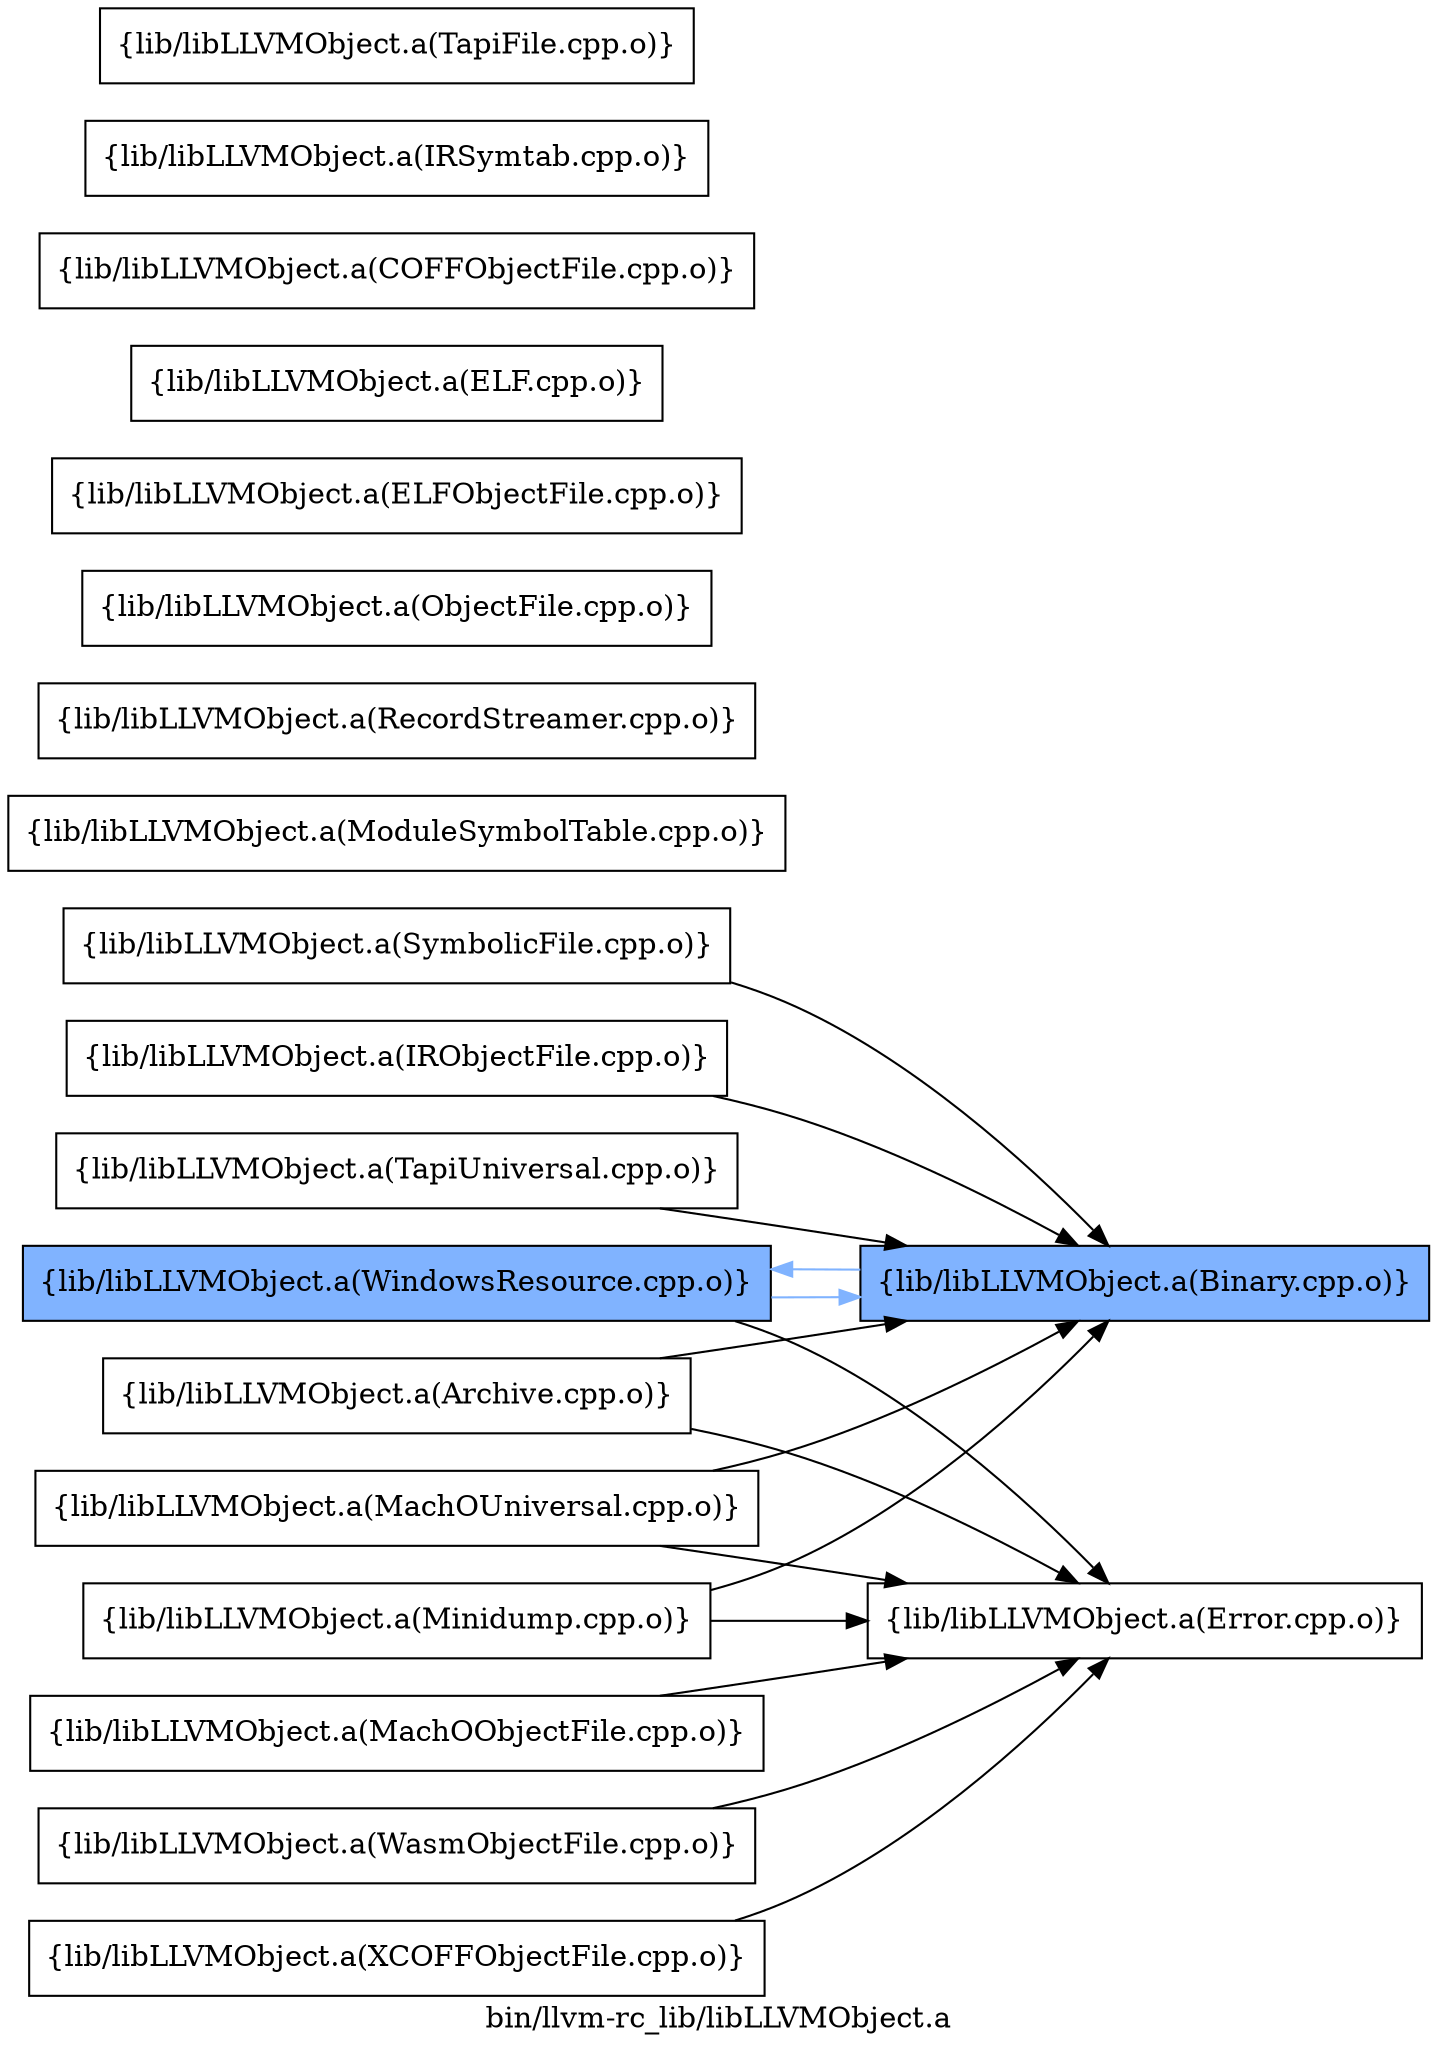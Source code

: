 digraph "bin/llvm-rc_lib/libLLVMObject.a" {
	label="bin/llvm-rc_lib/libLLVMObject.a";
	rankdir=LR;
	{ rank=same; Node0x560025526aa8;  }

	Node0x560025526aa8 [shape=record,shape=box,group=1,style=filled,fillcolor="0.600000 0.5 1",label="{lib/libLLVMObject.a(WindowsResource.cpp.o)}"];
	Node0x560025526aa8 -> Node0x5600255267d8;
	Node0x560025526aa8 -> Node0x560025526f58[color="0.600000 0.5 1"];
	Node0x5600255267d8 [shape=record,shape=box,group=0,label="{lib/libLLVMObject.a(Error.cpp.o)}"];
	Node0x560025526f58 [shape=record,shape=box,group=1,style=filled,fillcolor="0.600000 0.5 1",label="{lib/libLLVMObject.a(Binary.cpp.o)}"];
	Node0x560025526f58 -> Node0x560025526aa8[color="0.600000 0.5 1"];
	Node0x5600255258d8 [shape=record,shape=box,group=0,label="{lib/libLLVMObject.a(SymbolicFile.cpp.o)}"];
	Node0x5600255258d8 -> Node0x560025526f58;
	Node0x560025526058 [shape=record,shape=box,group=0,label="{lib/libLLVMObject.a(IRObjectFile.cpp.o)}"];
	Node0x560025526058 -> Node0x560025526f58;
	Node0x560025525ba8 [shape=record,shape=box,group=0,label="{lib/libLLVMObject.a(ModuleSymbolTable.cpp.o)}"];
	Node0x560025528d58 [shape=record,shape=box,group=0,label="{lib/libLLVMObject.a(RecordStreamer.cpp.o)}"];
	Node0x560025529de8 [shape=record,shape=box,group=0,label="{lib/libLLVMObject.a(ObjectFile.cpp.o)}"];
	Node0x560025527e08 [shape=record,shape=box,group=0,label="{lib/libLLVMObject.a(MachOObjectFile.cpp.o)}"];
	Node0x560025527e08 -> Node0x5600255267d8;
	Node0x560025527778 [shape=record,shape=box,group=0,label="{lib/libLLVMObject.a(ELFObjectFile.cpp.o)}"];
	Node0x5600255288f8 [shape=record,shape=box,group=0,label="{lib/libLLVMObject.a(ELF.cpp.o)}"];
	Node0x5600255251a8 [shape=record,shape=box,group=0,label="{lib/libLLVMObject.a(COFFObjectFile.cpp.o)}"];
	Node0x560025526dc8 [shape=record,shape=box,group=0,label="{lib/libLLVMObject.a(WasmObjectFile.cpp.o)}"];
	Node0x560025526dc8 -> Node0x5600255267d8;
	Node0x560025527638 [shape=record,shape=box,group=0,label="{lib/libLLVMObject.a(IRSymtab.cpp.o)}"];
	Node0x5600255269b8 [shape=record,shape=box,group=0,label="{lib/libLLVMObject.a(Archive.cpp.o)}"];
	Node0x5600255269b8 -> Node0x5600255267d8;
	Node0x5600255269b8 -> Node0x560025526f58;
	Node0x560025523178 [shape=record,shape=box,group=0,label="{lib/libLLVMObject.a(MachOUniversal.cpp.o)}"];
	Node0x560025523178 -> Node0x5600255267d8;
	Node0x560025523178 -> Node0x560025526f58;
	Node0x5600255229f8 [shape=record,shape=box,group=0,label="{lib/libLLVMObject.a(Minidump.cpp.o)}"];
	Node0x5600255229f8 -> Node0x5600255267d8;
	Node0x5600255229f8 -> Node0x560025526f58;
	Node0x560025523088 [shape=record,shape=box,group=0,label="{lib/libLLVMObject.a(TapiUniversal.cpp.o)}"];
	Node0x560025523088 -> Node0x560025526f58;
	Node0x560025524668 [shape=record,shape=box,group=0,label="{lib/libLLVMObject.a(TapiFile.cpp.o)}"];
	Node0x560025523f88 [shape=record,shape=box,group=0,label="{lib/libLLVMObject.a(XCOFFObjectFile.cpp.o)}"];
	Node0x560025523f88 -> Node0x5600255267d8;
}
